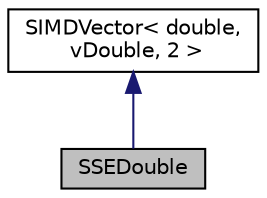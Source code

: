 digraph "SSEDouble"
{
  edge [fontname="Helvetica",fontsize="10",labelfontname="Helvetica",labelfontsize="10"];
  node [fontname="Helvetica",fontsize="10",shape=record];
  Node2 [label="SSEDouble",height=0.2,width=0.4,color="black", fillcolor="grey75", style="filled", fontcolor="black"];
  Node3 -> Node2 [dir="back",color="midnightblue",fontsize="10",style="solid",fontname="Helvetica"];
  Node3 [label="SIMDVector\< double,\l vDouble, 2 \>",height=0.2,width=0.4,color="black", fillcolor="white", style="filled",URL="$struct_s_i_m_d_vector.html"];
}
